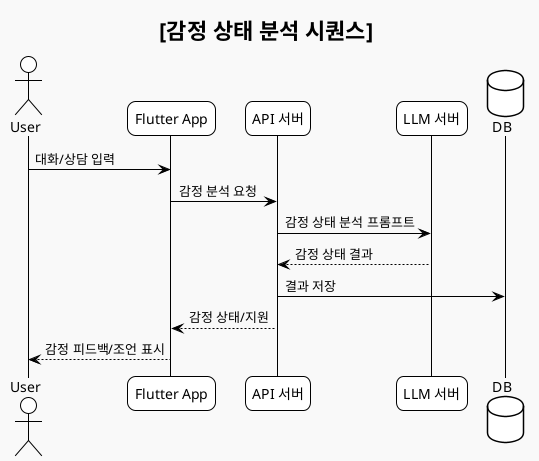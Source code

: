 @startuml
!theme plain
skinparam componentStyle uml2
skinparam shadowing false
skinparam roundcorner 15
skinparam monochrome true
skinparam backgroundColor #F9F9F9
skinparam ArrowColor Black
skinparam ArrowFontColor Black
skinparam defaultFontName "Nanum Gothic"

title [감정 상태 분석 시퀀스]

actor User
participant "Flutter App" as FE
participant "API 서버" as API
participant "LLM 서버" as LLM
database "DB" as DB

User -> FE : 대화/상담 입력
FE -> API : 감정 분석 요청
API -> LLM : 감정 상태 분석 프롬프트
LLM --> API : 감정 상태 결과
API -> DB : 결과 저장
API --> FE : 감정 상태/지원
FE --> User : 감정 피드백/조언 표시
@enduml
